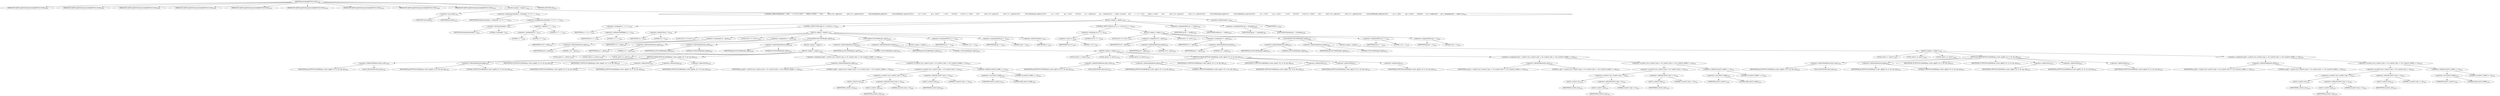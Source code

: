 digraph "putcontig8bitYCbCr21tile" {  
"59262" [label = <(METHOD,putcontig8bitYCbCr21tile)<SUB>2428</SUB>> ]
"59263" [label = <(PARAM,DECLAREContigPutFunc(putcontig8bitYCbCr21tile))<SUB>2428</SUB>> ]
"59264" [label = <(PARAM,DECLAREContigPutFunc(putcontig8bitYCbCr21tile))<SUB>2428</SUB>> ]
"59265" [label = <(PARAM,DECLAREContigPutFunc(putcontig8bitYCbCr21tile))<SUB>2428</SUB>> ]
"59266" [label = <(PARAM,DECLAREContigPutFunc(putcontig8bitYCbCr21tile))<SUB>2428</SUB>> ]
"59267" [label = <(PARAM,DECLAREContigPutFunc(putcontig8bitYCbCr21tile))<SUB>2428</SUB>> ]
"59268" [label = <(PARAM,DECLAREContigPutFunc(putcontig8bitYCbCr21tile))<SUB>2428</SUB>> ]
"59269" [label = <(PARAM,DECLAREContigPutFunc(putcontig8bitYCbCr21tile))<SUB>2428</SUB>> ]
"59270" [label = <(PARAM,DECLAREContigPutFunc(putcontig8bitYCbCr21tile))<SUB>2428</SUB>> ]
"59271" [label = <(PARAM,DECLAREContigPutFunc(putcontig8bitYCbCr21tile))<SUB>2428</SUB>> ]
"59272" [label = <(BLOCK,&lt;empty&gt;,&lt;empty&gt;)<SUB>2429</SUB>> ]
"59273" [label = <(&lt;operator&gt;.cast,(void)y)<SUB>2430</SUB>> ]
"59274" [label = <(UNKNOWN,void,void)<SUB>2430</SUB>> ]
"59275" [label = <(IDENTIFIER,y,(void)y)<SUB>2430</SUB>> ]
"59276" [label = <(&lt;operator&gt;.assignment,fromskew = (fromskew / 2) * (2 * 1 + 2))<SUB>2431</SUB>> ]
"59277" [label = <(IDENTIFIER,fromskew,fromskew = (fromskew / 2) * (2 * 1 + 2))<SUB>2431</SUB>> ]
"59278" [label = <(&lt;operator&gt;.multiplication,(fromskew / 2) * (2 * 1 + 2))<SUB>2431</SUB>> ]
"59279" [label = <(&lt;operator&gt;.division,fromskew / 2)<SUB>2431</SUB>> ]
"59280" [label = <(IDENTIFIER,fromskew,fromskew / 2)<SUB>2431</SUB>> ]
"59281" [label = <(LITERAL,2,fromskew / 2)<SUB>2431</SUB>> ]
"59282" [label = <(&lt;operator&gt;.addition,2 * 1 + 2)<SUB>2431</SUB>> ]
"59283" [label = <(&lt;operator&gt;.multiplication,2 * 1)<SUB>2431</SUB>> ]
"59284" [label = <(LITERAL,2,2 * 1)<SUB>2431</SUB>> ]
"59285" [label = <(LITERAL,1,2 * 1)<SUB>2431</SUB>> ]
"59286" [label = <(LITERAL,2,2 * 1 + 2)<SUB>2431</SUB>> ]
"59287" [label = <(CONTROL_STRUCTURE,do\012    {\012        x = w &gt;&gt; 1;\012        while (x &gt; 0)\012        {\012            int32_t Cb = pp[2];\012            int32_t Cr = pp[3];\012\012            YCbCrtoRGB(cp[0], pp[0]);\012            YCbCrtoRGB(cp[1], pp[1]);\012\012            cp += 2;\012            pp += 4;\012            x--;\012        }\012\012        if ((w &amp; 1) != 0)\012        {\012            int32_t Cb = pp[2];\012            int32_t Cr = pp[3];\012\012            YCbCrtoRGB(cp[0], pp[0]);\012\012            cp += 1;\012            pp += 4;\012        }\012\012        cp += toskew;\012        pp += fromskew;\012    } while (--h);,do\012    {\012        x = w &gt;&gt; 1;\012        while (x &gt; 0)\012        {\012            int32_t Cb = pp[2];\012            int32_t Cr = pp[3];\012\012            YCbCrtoRGB(cp[0], pp[0]);\012            YCbCrtoRGB(cp[1], pp[1]);\012\012            cp += 2;\012            pp += 4;\012            x--;\012        }\012\012        if ((w &amp; 1) != 0)\012        {\012            int32_t Cb = pp[2];\012            int32_t Cr = pp[3];\012\012            YCbCrtoRGB(cp[0], pp[0]);\012\012            cp += 1;\012            pp += 4;\012        }\012\012        cp += toskew;\012        pp += fromskew;\012    } while (--h);)<SUB>2432</SUB>> ]
"59288" [label = <(BLOCK,&lt;empty&gt;,&lt;empty&gt;)<SUB>2433</SUB>> ]
"59289" [label = <(&lt;operator&gt;.assignment,x = w &gt;&gt; 1)<SUB>2434</SUB>> ]
"59290" [label = <(IDENTIFIER,x,x = w &gt;&gt; 1)<SUB>2434</SUB>> ]
"59291" [label = <(&lt;operator&gt;.arithmeticShiftRight,w &gt;&gt; 1)<SUB>2434</SUB>> ]
"59292" [label = <(IDENTIFIER,w,w &gt;&gt; 1)<SUB>2434</SUB>> ]
"59293" [label = <(LITERAL,1,w &gt;&gt; 1)<SUB>2434</SUB>> ]
"59294" [label = <(CONTROL_STRUCTURE,while (x &gt; 0),while (x &gt; 0))<SUB>2435</SUB>> ]
"59295" [label = <(&lt;operator&gt;.greaterThan,x &gt; 0)<SUB>2435</SUB>> ]
"59296" [label = <(IDENTIFIER,x,x &gt; 0)<SUB>2435</SUB>> ]
"59297" [label = <(LITERAL,0,x &gt; 0)<SUB>2435</SUB>> ]
"59298" [label = <(BLOCK,&lt;empty&gt;,&lt;empty&gt;)<SUB>2436</SUB>> ]
"59299" [label = <(LOCAL,int32_t Cb: int32_t)<SUB>2437</SUB>> ]
"59300" [label = <(&lt;operator&gt;.assignment,Cb = pp[2])<SUB>2437</SUB>> ]
"59301" [label = <(IDENTIFIER,Cb,Cb = pp[2])<SUB>2437</SUB>> ]
"59302" [label = <(&lt;operator&gt;.indirectIndexAccess,pp[2])<SUB>2437</SUB>> ]
"59303" [label = <(IDENTIFIER,pp,Cb = pp[2])<SUB>2437</SUB>> ]
"59304" [label = <(LITERAL,2,Cb = pp[2])<SUB>2437</SUB>> ]
"59305" [label = <(LOCAL,int32_t Cr: int32_t)<SUB>2438</SUB>> ]
"59306" [label = <(&lt;operator&gt;.assignment,Cr = pp[3])<SUB>2438</SUB>> ]
"59307" [label = <(IDENTIFIER,Cr,Cr = pp[3])<SUB>2438</SUB>> ]
"59308" [label = <(&lt;operator&gt;.indirectIndexAccess,pp[3])<SUB>2438</SUB>> ]
"59309" [label = <(IDENTIFIER,pp,Cr = pp[3])<SUB>2438</SUB>> ]
"59310" [label = <(LITERAL,3,Cr = pp[3])<SUB>2438</SUB>> ]
"59311" [label = <(YCbCrtoRGB,YCbCrtoRGB(cp[0], pp[0]))<SUB>2440</SUB>> ]
"59312" [label = <(&lt;operator&gt;.indirectIndexAccess,cp[0])<SUB>2440</SUB>> ]
"59313" [label = <(IDENTIFIER,cp,YCbCrtoRGB(cp[0], pp[0]))<SUB>2440</SUB>> ]
"59314" [label = <(LITERAL,0,YCbCrtoRGB(cp[0], pp[0]))<SUB>2440</SUB>> ]
"59315" [label = <(&lt;operator&gt;.indirectIndexAccess,pp[0])<SUB>2440</SUB>> ]
"59316" [label = <(IDENTIFIER,pp,YCbCrtoRGB(cp[0], pp[0]))<SUB>2440</SUB>> ]
"59317" [label = <(LITERAL,0,YCbCrtoRGB(cp[0], pp[0]))<SUB>2440</SUB>> ]
"59318" [label = <(BLOCK,&lt;empty&gt;,&lt;empty&gt;)> ]
"59319" [label = <(BLOCK,&lt;empty&gt;,&lt;empty&gt;)<SUB>2440</SUB>> ]
"59320" [label = <(LOCAL,uint32_t r: uint32_t)<SUB>2440</SUB>> ]
"59321" [label = <(LOCAL,uint32_t g: uint32_t)<SUB>2440</SUB>> ]
"59322" [label = <(LOCAL,uint32_t b: uint32_t)<SUB>2440</SUB>> ]
"59323" [label = <(TIFFYCbCrtoRGB,TIFFYCbCrtoRGB(img-&gt;ycbcr, (pp[0]), Cb, Cr, &amp;r, &amp;g, &amp;b))<SUB>2440</SUB>> ]
"59324" [label = <(&lt;operator&gt;.indirectFieldAccess,img-&gt;ycbcr)<SUB>2440</SUB>> ]
"59325" [label = <(IDENTIFIER,img,TIFFYCbCrtoRGB(img-&gt;ycbcr, (pp[0]), Cb, Cr, &amp;r, &amp;g, &amp;b))<SUB>2440</SUB>> ]
"59326" [label = <(FIELD_IDENTIFIER,ycbcr,ycbcr)<SUB>2440</SUB>> ]
"59327" [label = <(&lt;operator&gt;.indirectIndexAccess,pp[0])<SUB>2440</SUB>> ]
"59328" [label = <(IDENTIFIER,pp,TIFFYCbCrtoRGB(img-&gt;ycbcr, (pp[0]), Cb, Cr, &amp;r, &amp;g, &amp;b))<SUB>2440</SUB>> ]
"59329" [label = <(LITERAL,0,TIFFYCbCrtoRGB(img-&gt;ycbcr, (pp[0]), Cb, Cr, &amp;r, &amp;g, &amp;b))<SUB>2440</SUB>> ]
"59330" [label = <(IDENTIFIER,Cb,TIFFYCbCrtoRGB(img-&gt;ycbcr, (pp[0]), Cb, Cr, &amp;r, &amp;g, &amp;b))<SUB>2440</SUB>> ]
"59331" [label = <(IDENTIFIER,Cr,TIFFYCbCrtoRGB(img-&gt;ycbcr, (pp[0]), Cb, Cr, &amp;r, &amp;g, &amp;b))<SUB>2440</SUB>> ]
"59332" [label = <(&lt;operator&gt;.addressOf,&amp;r)<SUB>2440</SUB>> ]
"59333" [label = <(IDENTIFIER,r,TIFFYCbCrtoRGB(img-&gt;ycbcr, (pp[0]), Cb, Cr, &amp;r, &amp;g, &amp;b))<SUB>2440</SUB>> ]
"59334" [label = <(&lt;operator&gt;.addressOf,&amp;g)<SUB>2440</SUB>> ]
"59335" [label = <(IDENTIFIER,g,TIFFYCbCrtoRGB(img-&gt;ycbcr, (pp[0]), Cb, Cr, &amp;r, &amp;g, &amp;b))<SUB>2440</SUB>> ]
"59336" [label = <(&lt;operator&gt;.addressOf,&amp;b)<SUB>2440</SUB>> ]
"59337" [label = <(IDENTIFIER,b,TIFFYCbCrtoRGB(img-&gt;ycbcr, (pp[0]), Cb, Cr, &amp;r, &amp;g, &amp;b))<SUB>2440</SUB>> ]
"59338" [label = <(&lt;operator&gt;.assignment,cp[0] = ((uint32_t)(r) | ((uint32_t)(g) &lt;&lt; 8) | ((uint32_t)(b) &lt;&lt; 16) | (((uint32_t)0xffL) &lt;&lt; 24)))<SUB>2440</SUB>> ]
"59339" [label = <(&lt;operator&gt;.indirectIndexAccess,cp[0])<SUB>2440</SUB>> ]
"59340" [label = <(IDENTIFIER,cp,cp[0] = ((uint32_t)(r) | ((uint32_t)(g) &lt;&lt; 8) | ((uint32_t)(b) &lt;&lt; 16) | (((uint32_t)0xffL) &lt;&lt; 24)))<SUB>2440</SUB>> ]
"59341" [label = <(LITERAL,0,cp[0] = ((uint32_t)(r) | ((uint32_t)(g) &lt;&lt; 8) | ((uint32_t)(b) &lt;&lt; 16) | (((uint32_t)0xffL) &lt;&lt; 24)))<SUB>2440</SUB>> ]
"59342" [label = <(&lt;operator&gt;.or,(uint32_t)(r) | ((uint32_t)(g) &lt;&lt; 8) | ((uint32_t)(b) &lt;&lt; 16) | (((uint32_t)0xffL) &lt;&lt; 24))<SUB>2440</SUB>> ]
"59343" [label = <(&lt;operator&gt;.or,(uint32_t)(r) | ((uint32_t)(g) &lt;&lt; 8) | ((uint32_t)(b) &lt;&lt; 16))<SUB>2440</SUB>> ]
"59344" [label = <(&lt;operator&gt;.or,(uint32_t)(r) | ((uint32_t)(g) &lt;&lt; 8))<SUB>2440</SUB>> ]
"59345" [label = <(uint32_t,(uint32_t)(r))<SUB>2440</SUB>> ]
"59346" [label = <(IDENTIFIER,r,(uint32_t)(r))<SUB>2440</SUB>> ]
"59347" [label = <(&lt;operator&gt;.shiftLeft,(uint32_t)(g) &lt;&lt; 8)<SUB>2440</SUB>> ]
"59348" [label = <(uint32_t,(uint32_t)(g))<SUB>2440</SUB>> ]
"59349" [label = <(IDENTIFIER,g,(uint32_t)(g))<SUB>2440</SUB>> ]
"59350" [label = <(LITERAL,8,(uint32_t)(g) &lt;&lt; 8)<SUB>2440</SUB>> ]
"59351" [label = <(&lt;operator&gt;.shiftLeft,(uint32_t)(b) &lt;&lt; 16)<SUB>2440</SUB>> ]
"59352" [label = <(uint32_t,(uint32_t)(b))<SUB>2440</SUB>> ]
"59353" [label = <(IDENTIFIER,b,(uint32_t)(b))<SUB>2440</SUB>> ]
"59354" [label = <(LITERAL,16,(uint32_t)(b) &lt;&lt; 16)<SUB>2440</SUB>> ]
"59355" [label = <(&lt;operator&gt;.shiftLeft,((uint32_t)0xffL) &lt;&lt; 24)<SUB>2440</SUB>> ]
"59356" [label = <(&lt;operator&gt;.cast,(uint32_t)0xffL)<SUB>2440</SUB>> ]
"59357" [label = <(UNKNOWN,uint32_t,uint32_t)<SUB>2440</SUB>> ]
"59358" [label = <(LITERAL,0xffL,(uint32_t)0xffL)<SUB>2440</SUB>> ]
"59359" [label = <(LITERAL,24,((uint32_t)0xffL) &lt;&lt; 24)<SUB>2440</SUB>> ]
"59360" [label = <(YCbCrtoRGB,YCbCrtoRGB(cp[1], pp[1]))<SUB>2441</SUB>> ]
"59361" [label = <(&lt;operator&gt;.indirectIndexAccess,cp[1])<SUB>2441</SUB>> ]
"59362" [label = <(IDENTIFIER,cp,YCbCrtoRGB(cp[1], pp[1]))<SUB>2441</SUB>> ]
"59363" [label = <(LITERAL,1,YCbCrtoRGB(cp[1], pp[1]))<SUB>2441</SUB>> ]
"59364" [label = <(&lt;operator&gt;.indirectIndexAccess,pp[1])<SUB>2441</SUB>> ]
"59365" [label = <(IDENTIFIER,pp,YCbCrtoRGB(cp[1], pp[1]))<SUB>2441</SUB>> ]
"59366" [label = <(LITERAL,1,YCbCrtoRGB(cp[1], pp[1]))<SUB>2441</SUB>> ]
"59367" [label = <(BLOCK,&lt;empty&gt;,&lt;empty&gt;)> ]
"59368" [label = <(BLOCK,&lt;empty&gt;,&lt;empty&gt;)<SUB>2441</SUB>> ]
"59369" [label = <(LOCAL,uint32_t r: uint32_t)<SUB>2441</SUB>> ]
"59370" [label = <(LOCAL,uint32_t g: uint32_t)<SUB>2441</SUB>> ]
"59371" [label = <(LOCAL,uint32_t b: uint32_t)<SUB>2441</SUB>> ]
"59372" [label = <(TIFFYCbCrtoRGB,TIFFYCbCrtoRGB(img-&gt;ycbcr, (pp[1]), Cb, Cr, &amp;r, &amp;g, &amp;b))<SUB>2441</SUB>> ]
"59373" [label = <(&lt;operator&gt;.indirectFieldAccess,img-&gt;ycbcr)<SUB>2441</SUB>> ]
"59374" [label = <(IDENTIFIER,img,TIFFYCbCrtoRGB(img-&gt;ycbcr, (pp[1]), Cb, Cr, &amp;r, &amp;g, &amp;b))<SUB>2441</SUB>> ]
"59375" [label = <(FIELD_IDENTIFIER,ycbcr,ycbcr)<SUB>2441</SUB>> ]
"59376" [label = <(&lt;operator&gt;.indirectIndexAccess,pp[1])<SUB>2441</SUB>> ]
"59377" [label = <(IDENTIFIER,pp,TIFFYCbCrtoRGB(img-&gt;ycbcr, (pp[1]), Cb, Cr, &amp;r, &amp;g, &amp;b))<SUB>2441</SUB>> ]
"59378" [label = <(LITERAL,1,TIFFYCbCrtoRGB(img-&gt;ycbcr, (pp[1]), Cb, Cr, &amp;r, &amp;g, &amp;b))<SUB>2441</SUB>> ]
"59379" [label = <(IDENTIFIER,Cb,TIFFYCbCrtoRGB(img-&gt;ycbcr, (pp[1]), Cb, Cr, &amp;r, &amp;g, &amp;b))<SUB>2441</SUB>> ]
"59380" [label = <(IDENTIFIER,Cr,TIFFYCbCrtoRGB(img-&gt;ycbcr, (pp[1]), Cb, Cr, &amp;r, &amp;g, &amp;b))<SUB>2441</SUB>> ]
"59381" [label = <(&lt;operator&gt;.addressOf,&amp;r)<SUB>2441</SUB>> ]
"59382" [label = <(IDENTIFIER,r,TIFFYCbCrtoRGB(img-&gt;ycbcr, (pp[1]), Cb, Cr, &amp;r, &amp;g, &amp;b))<SUB>2441</SUB>> ]
"59383" [label = <(&lt;operator&gt;.addressOf,&amp;g)<SUB>2441</SUB>> ]
"59384" [label = <(IDENTIFIER,g,TIFFYCbCrtoRGB(img-&gt;ycbcr, (pp[1]), Cb, Cr, &amp;r, &amp;g, &amp;b))<SUB>2441</SUB>> ]
"59385" [label = <(&lt;operator&gt;.addressOf,&amp;b)<SUB>2441</SUB>> ]
"59386" [label = <(IDENTIFIER,b,TIFFYCbCrtoRGB(img-&gt;ycbcr, (pp[1]), Cb, Cr, &amp;r, &amp;g, &amp;b))<SUB>2441</SUB>> ]
"59387" [label = <(&lt;operator&gt;.assignment,cp[1] = ((uint32_t)(r) | ((uint32_t)(g) &lt;&lt; 8) | ((uint32_t)(b) &lt;&lt; 16) | (((uint32_t)0xffL) &lt;&lt; 24)))<SUB>2441</SUB>> ]
"59388" [label = <(&lt;operator&gt;.indirectIndexAccess,cp[1])<SUB>2441</SUB>> ]
"59389" [label = <(IDENTIFIER,cp,cp[1] = ((uint32_t)(r) | ((uint32_t)(g) &lt;&lt; 8) | ((uint32_t)(b) &lt;&lt; 16) | (((uint32_t)0xffL) &lt;&lt; 24)))<SUB>2441</SUB>> ]
"59390" [label = <(LITERAL,1,cp[1] = ((uint32_t)(r) | ((uint32_t)(g) &lt;&lt; 8) | ((uint32_t)(b) &lt;&lt; 16) | (((uint32_t)0xffL) &lt;&lt; 24)))<SUB>2441</SUB>> ]
"59391" [label = <(&lt;operator&gt;.or,(uint32_t)(r) | ((uint32_t)(g) &lt;&lt; 8) | ((uint32_t)(b) &lt;&lt; 16) | (((uint32_t)0xffL) &lt;&lt; 24))<SUB>2441</SUB>> ]
"59392" [label = <(&lt;operator&gt;.or,(uint32_t)(r) | ((uint32_t)(g) &lt;&lt; 8) | ((uint32_t)(b) &lt;&lt; 16))<SUB>2441</SUB>> ]
"59393" [label = <(&lt;operator&gt;.or,(uint32_t)(r) | ((uint32_t)(g) &lt;&lt; 8))<SUB>2441</SUB>> ]
"59394" [label = <(uint32_t,(uint32_t)(r))<SUB>2441</SUB>> ]
"59395" [label = <(IDENTIFIER,r,(uint32_t)(r))<SUB>2441</SUB>> ]
"59396" [label = <(&lt;operator&gt;.shiftLeft,(uint32_t)(g) &lt;&lt; 8)<SUB>2441</SUB>> ]
"59397" [label = <(uint32_t,(uint32_t)(g))<SUB>2441</SUB>> ]
"59398" [label = <(IDENTIFIER,g,(uint32_t)(g))<SUB>2441</SUB>> ]
"59399" [label = <(LITERAL,8,(uint32_t)(g) &lt;&lt; 8)<SUB>2441</SUB>> ]
"59400" [label = <(&lt;operator&gt;.shiftLeft,(uint32_t)(b) &lt;&lt; 16)<SUB>2441</SUB>> ]
"59401" [label = <(uint32_t,(uint32_t)(b))<SUB>2441</SUB>> ]
"59402" [label = <(IDENTIFIER,b,(uint32_t)(b))<SUB>2441</SUB>> ]
"59403" [label = <(LITERAL,16,(uint32_t)(b) &lt;&lt; 16)<SUB>2441</SUB>> ]
"59404" [label = <(&lt;operator&gt;.shiftLeft,((uint32_t)0xffL) &lt;&lt; 24)<SUB>2441</SUB>> ]
"59405" [label = <(&lt;operator&gt;.cast,(uint32_t)0xffL)<SUB>2441</SUB>> ]
"59406" [label = <(UNKNOWN,uint32_t,uint32_t)<SUB>2441</SUB>> ]
"59407" [label = <(LITERAL,0xffL,(uint32_t)0xffL)<SUB>2441</SUB>> ]
"59408" [label = <(LITERAL,24,((uint32_t)0xffL) &lt;&lt; 24)<SUB>2441</SUB>> ]
"59409" [label = <(&lt;operator&gt;.assignmentPlus,cp += 2)<SUB>2443</SUB>> ]
"59410" [label = <(IDENTIFIER,cp,cp += 2)<SUB>2443</SUB>> ]
"59411" [label = <(LITERAL,2,cp += 2)<SUB>2443</SUB>> ]
"59412" [label = <(&lt;operator&gt;.assignmentPlus,pp += 4)<SUB>2444</SUB>> ]
"59413" [label = <(IDENTIFIER,pp,pp += 4)<SUB>2444</SUB>> ]
"59414" [label = <(LITERAL,4,pp += 4)<SUB>2444</SUB>> ]
"59415" [label = <(&lt;operator&gt;.postDecrement,x--)<SUB>2445</SUB>> ]
"59416" [label = <(IDENTIFIER,x,x--)<SUB>2445</SUB>> ]
"59417" [label = <(CONTROL_STRUCTURE,if ((w &amp; 1) != 0),if ((w &amp; 1) != 0))<SUB>2448</SUB>> ]
"59418" [label = <(&lt;operator&gt;.notEquals,(w &amp; 1) != 0)<SUB>2448</SUB>> ]
"59419" [label = <(&lt;operator&gt;.and,w &amp; 1)<SUB>2448</SUB>> ]
"59420" [label = <(IDENTIFIER,w,w &amp; 1)<SUB>2448</SUB>> ]
"59421" [label = <(LITERAL,1,w &amp; 1)<SUB>2448</SUB>> ]
"59422" [label = <(LITERAL,0,(w &amp; 1) != 0)<SUB>2448</SUB>> ]
"59423" [label = <(BLOCK,&lt;empty&gt;,&lt;empty&gt;)<SUB>2449</SUB>> ]
"59424" [label = <(LOCAL,int32_t Cb: int32_t)<SUB>2450</SUB>> ]
"59425" [label = <(&lt;operator&gt;.assignment,Cb = pp[2])<SUB>2450</SUB>> ]
"59426" [label = <(IDENTIFIER,Cb,Cb = pp[2])<SUB>2450</SUB>> ]
"59427" [label = <(&lt;operator&gt;.indirectIndexAccess,pp[2])<SUB>2450</SUB>> ]
"59428" [label = <(IDENTIFIER,pp,Cb = pp[2])<SUB>2450</SUB>> ]
"59429" [label = <(LITERAL,2,Cb = pp[2])<SUB>2450</SUB>> ]
"59430" [label = <(LOCAL,int32_t Cr: int32_t)<SUB>2451</SUB>> ]
"59431" [label = <(&lt;operator&gt;.assignment,Cr = pp[3])<SUB>2451</SUB>> ]
"59432" [label = <(IDENTIFIER,Cr,Cr = pp[3])<SUB>2451</SUB>> ]
"59433" [label = <(&lt;operator&gt;.indirectIndexAccess,pp[3])<SUB>2451</SUB>> ]
"59434" [label = <(IDENTIFIER,pp,Cr = pp[3])<SUB>2451</SUB>> ]
"59435" [label = <(LITERAL,3,Cr = pp[3])<SUB>2451</SUB>> ]
"59436" [label = <(YCbCrtoRGB,YCbCrtoRGB(cp[0], pp[0]))<SUB>2453</SUB>> ]
"59437" [label = <(&lt;operator&gt;.indirectIndexAccess,cp[0])<SUB>2453</SUB>> ]
"59438" [label = <(IDENTIFIER,cp,YCbCrtoRGB(cp[0], pp[0]))<SUB>2453</SUB>> ]
"59439" [label = <(LITERAL,0,YCbCrtoRGB(cp[0], pp[0]))<SUB>2453</SUB>> ]
"59440" [label = <(&lt;operator&gt;.indirectIndexAccess,pp[0])<SUB>2453</SUB>> ]
"59441" [label = <(IDENTIFIER,pp,YCbCrtoRGB(cp[0], pp[0]))<SUB>2453</SUB>> ]
"59442" [label = <(LITERAL,0,YCbCrtoRGB(cp[0], pp[0]))<SUB>2453</SUB>> ]
"59443" [label = <(BLOCK,&lt;empty&gt;,&lt;empty&gt;)> ]
"59444" [label = <(BLOCK,&lt;empty&gt;,&lt;empty&gt;)<SUB>2453</SUB>> ]
"59445" [label = <(LOCAL,uint32_t r: uint32_t)<SUB>2453</SUB>> ]
"59446" [label = <(LOCAL,uint32_t g: uint32_t)<SUB>2453</SUB>> ]
"59447" [label = <(LOCAL,uint32_t b: uint32_t)<SUB>2453</SUB>> ]
"59448" [label = <(TIFFYCbCrtoRGB,TIFFYCbCrtoRGB(img-&gt;ycbcr, (pp[0]), Cb, Cr, &amp;r, &amp;g, &amp;b))<SUB>2453</SUB>> ]
"59449" [label = <(&lt;operator&gt;.indirectFieldAccess,img-&gt;ycbcr)<SUB>2453</SUB>> ]
"59450" [label = <(IDENTIFIER,img,TIFFYCbCrtoRGB(img-&gt;ycbcr, (pp[0]), Cb, Cr, &amp;r, &amp;g, &amp;b))<SUB>2453</SUB>> ]
"59451" [label = <(FIELD_IDENTIFIER,ycbcr,ycbcr)<SUB>2453</SUB>> ]
"59452" [label = <(&lt;operator&gt;.indirectIndexAccess,pp[0])<SUB>2453</SUB>> ]
"59453" [label = <(IDENTIFIER,pp,TIFFYCbCrtoRGB(img-&gt;ycbcr, (pp[0]), Cb, Cr, &amp;r, &amp;g, &amp;b))<SUB>2453</SUB>> ]
"59454" [label = <(LITERAL,0,TIFFYCbCrtoRGB(img-&gt;ycbcr, (pp[0]), Cb, Cr, &amp;r, &amp;g, &amp;b))<SUB>2453</SUB>> ]
"59455" [label = <(IDENTIFIER,Cb,TIFFYCbCrtoRGB(img-&gt;ycbcr, (pp[0]), Cb, Cr, &amp;r, &amp;g, &amp;b))<SUB>2453</SUB>> ]
"59456" [label = <(IDENTIFIER,Cr,TIFFYCbCrtoRGB(img-&gt;ycbcr, (pp[0]), Cb, Cr, &amp;r, &amp;g, &amp;b))<SUB>2453</SUB>> ]
"59457" [label = <(&lt;operator&gt;.addressOf,&amp;r)<SUB>2453</SUB>> ]
"59458" [label = <(IDENTIFIER,r,TIFFYCbCrtoRGB(img-&gt;ycbcr, (pp[0]), Cb, Cr, &amp;r, &amp;g, &amp;b))<SUB>2453</SUB>> ]
"59459" [label = <(&lt;operator&gt;.addressOf,&amp;g)<SUB>2453</SUB>> ]
"59460" [label = <(IDENTIFIER,g,TIFFYCbCrtoRGB(img-&gt;ycbcr, (pp[0]), Cb, Cr, &amp;r, &amp;g, &amp;b))<SUB>2453</SUB>> ]
"59461" [label = <(&lt;operator&gt;.addressOf,&amp;b)<SUB>2453</SUB>> ]
"59462" [label = <(IDENTIFIER,b,TIFFYCbCrtoRGB(img-&gt;ycbcr, (pp[0]), Cb, Cr, &amp;r, &amp;g, &amp;b))<SUB>2453</SUB>> ]
"59463" [label = <(&lt;operator&gt;.assignment,cp[0] = ((uint32_t)(r) | ((uint32_t)(g) &lt;&lt; 8) | ((uint32_t)(b) &lt;&lt; 16) | (((uint32_t)0xffL) &lt;&lt; 24)))<SUB>2453</SUB>> ]
"59464" [label = <(&lt;operator&gt;.indirectIndexAccess,cp[0])<SUB>2453</SUB>> ]
"59465" [label = <(IDENTIFIER,cp,cp[0] = ((uint32_t)(r) | ((uint32_t)(g) &lt;&lt; 8) | ((uint32_t)(b) &lt;&lt; 16) | (((uint32_t)0xffL) &lt;&lt; 24)))<SUB>2453</SUB>> ]
"59466" [label = <(LITERAL,0,cp[0] = ((uint32_t)(r) | ((uint32_t)(g) &lt;&lt; 8) | ((uint32_t)(b) &lt;&lt; 16) | (((uint32_t)0xffL) &lt;&lt; 24)))<SUB>2453</SUB>> ]
"59467" [label = <(&lt;operator&gt;.or,(uint32_t)(r) | ((uint32_t)(g) &lt;&lt; 8) | ((uint32_t)(b) &lt;&lt; 16) | (((uint32_t)0xffL) &lt;&lt; 24))<SUB>2453</SUB>> ]
"59468" [label = <(&lt;operator&gt;.or,(uint32_t)(r) | ((uint32_t)(g) &lt;&lt; 8) | ((uint32_t)(b) &lt;&lt; 16))<SUB>2453</SUB>> ]
"59469" [label = <(&lt;operator&gt;.or,(uint32_t)(r) | ((uint32_t)(g) &lt;&lt; 8))<SUB>2453</SUB>> ]
"59470" [label = <(uint32_t,(uint32_t)(r))<SUB>2453</SUB>> ]
"59471" [label = <(IDENTIFIER,r,(uint32_t)(r))<SUB>2453</SUB>> ]
"59472" [label = <(&lt;operator&gt;.shiftLeft,(uint32_t)(g) &lt;&lt; 8)<SUB>2453</SUB>> ]
"59473" [label = <(uint32_t,(uint32_t)(g))<SUB>2453</SUB>> ]
"59474" [label = <(IDENTIFIER,g,(uint32_t)(g))<SUB>2453</SUB>> ]
"59475" [label = <(LITERAL,8,(uint32_t)(g) &lt;&lt; 8)<SUB>2453</SUB>> ]
"59476" [label = <(&lt;operator&gt;.shiftLeft,(uint32_t)(b) &lt;&lt; 16)<SUB>2453</SUB>> ]
"59477" [label = <(uint32_t,(uint32_t)(b))<SUB>2453</SUB>> ]
"59478" [label = <(IDENTIFIER,b,(uint32_t)(b))<SUB>2453</SUB>> ]
"59479" [label = <(LITERAL,16,(uint32_t)(b) &lt;&lt; 16)<SUB>2453</SUB>> ]
"59480" [label = <(&lt;operator&gt;.shiftLeft,((uint32_t)0xffL) &lt;&lt; 24)<SUB>2453</SUB>> ]
"59481" [label = <(&lt;operator&gt;.cast,(uint32_t)0xffL)<SUB>2453</SUB>> ]
"59482" [label = <(UNKNOWN,uint32_t,uint32_t)<SUB>2453</SUB>> ]
"59483" [label = <(LITERAL,0xffL,(uint32_t)0xffL)<SUB>2453</SUB>> ]
"59484" [label = <(LITERAL,24,((uint32_t)0xffL) &lt;&lt; 24)<SUB>2453</SUB>> ]
"59485" [label = <(&lt;operator&gt;.assignmentPlus,cp += 1)<SUB>2455</SUB>> ]
"59486" [label = <(IDENTIFIER,cp,cp += 1)<SUB>2455</SUB>> ]
"59487" [label = <(LITERAL,1,cp += 1)<SUB>2455</SUB>> ]
"59488" [label = <(&lt;operator&gt;.assignmentPlus,pp += 4)<SUB>2456</SUB>> ]
"59489" [label = <(IDENTIFIER,pp,pp += 4)<SUB>2456</SUB>> ]
"59490" [label = <(LITERAL,4,pp += 4)<SUB>2456</SUB>> ]
"59491" [label = <(&lt;operator&gt;.assignmentPlus,cp += toskew)<SUB>2459</SUB>> ]
"59492" [label = <(IDENTIFIER,cp,cp += toskew)<SUB>2459</SUB>> ]
"59493" [label = <(IDENTIFIER,toskew,cp += toskew)<SUB>2459</SUB>> ]
"59494" [label = <(&lt;operator&gt;.assignmentPlus,pp += fromskew)<SUB>2460</SUB>> ]
"59495" [label = <(IDENTIFIER,pp,pp += fromskew)<SUB>2460</SUB>> ]
"59496" [label = <(IDENTIFIER,fromskew,pp += fromskew)<SUB>2460</SUB>> ]
"59497" [label = <(&lt;operator&gt;.preDecrement,--h)<SUB>2461</SUB>> ]
"59498" [label = <(IDENTIFIER,h,--h)<SUB>2461</SUB>> ]
"59499" [label = <(METHOD_RETURN,void)<SUB>2428</SUB>> ]
  "59262" -> "59263" 
  "59262" -> "59264" 
  "59262" -> "59265" 
  "59262" -> "59266" 
  "59262" -> "59267" 
  "59262" -> "59268" 
  "59262" -> "59269" 
  "59262" -> "59270" 
  "59262" -> "59271" 
  "59262" -> "59272" 
  "59262" -> "59499" 
  "59272" -> "59273" 
  "59272" -> "59276" 
  "59272" -> "59287" 
  "59273" -> "59274" 
  "59273" -> "59275" 
  "59276" -> "59277" 
  "59276" -> "59278" 
  "59278" -> "59279" 
  "59278" -> "59282" 
  "59279" -> "59280" 
  "59279" -> "59281" 
  "59282" -> "59283" 
  "59282" -> "59286" 
  "59283" -> "59284" 
  "59283" -> "59285" 
  "59287" -> "59288" 
  "59287" -> "59497" 
  "59288" -> "59289" 
  "59288" -> "59294" 
  "59288" -> "59417" 
  "59288" -> "59491" 
  "59288" -> "59494" 
  "59289" -> "59290" 
  "59289" -> "59291" 
  "59291" -> "59292" 
  "59291" -> "59293" 
  "59294" -> "59295" 
  "59294" -> "59298" 
  "59295" -> "59296" 
  "59295" -> "59297" 
  "59298" -> "59299" 
  "59298" -> "59300" 
  "59298" -> "59305" 
  "59298" -> "59306" 
  "59298" -> "59311" 
  "59298" -> "59360" 
  "59298" -> "59409" 
  "59298" -> "59412" 
  "59298" -> "59415" 
  "59300" -> "59301" 
  "59300" -> "59302" 
  "59302" -> "59303" 
  "59302" -> "59304" 
  "59306" -> "59307" 
  "59306" -> "59308" 
  "59308" -> "59309" 
  "59308" -> "59310" 
  "59311" -> "59312" 
  "59311" -> "59315" 
  "59311" -> "59318" 
  "59312" -> "59313" 
  "59312" -> "59314" 
  "59315" -> "59316" 
  "59315" -> "59317" 
  "59318" -> "59319" 
  "59319" -> "59320" 
  "59319" -> "59321" 
  "59319" -> "59322" 
  "59319" -> "59323" 
  "59319" -> "59338" 
  "59323" -> "59324" 
  "59323" -> "59327" 
  "59323" -> "59330" 
  "59323" -> "59331" 
  "59323" -> "59332" 
  "59323" -> "59334" 
  "59323" -> "59336" 
  "59324" -> "59325" 
  "59324" -> "59326" 
  "59327" -> "59328" 
  "59327" -> "59329" 
  "59332" -> "59333" 
  "59334" -> "59335" 
  "59336" -> "59337" 
  "59338" -> "59339" 
  "59338" -> "59342" 
  "59339" -> "59340" 
  "59339" -> "59341" 
  "59342" -> "59343" 
  "59342" -> "59355" 
  "59343" -> "59344" 
  "59343" -> "59351" 
  "59344" -> "59345" 
  "59344" -> "59347" 
  "59345" -> "59346" 
  "59347" -> "59348" 
  "59347" -> "59350" 
  "59348" -> "59349" 
  "59351" -> "59352" 
  "59351" -> "59354" 
  "59352" -> "59353" 
  "59355" -> "59356" 
  "59355" -> "59359" 
  "59356" -> "59357" 
  "59356" -> "59358" 
  "59360" -> "59361" 
  "59360" -> "59364" 
  "59360" -> "59367" 
  "59361" -> "59362" 
  "59361" -> "59363" 
  "59364" -> "59365" 
  "59364" -> "59366" 
  "59367" -> "59368" 
  "59368" -> "59369" 
  "59368" -> "59370" 
  "59368" -> "59371" 
  "59368" -> "59372" 
  "59368" -> "59387" 
  "59372" -> "59373" 
  "59372" -> "59376" 
  "59372" -> "59379" 
  "59372" -> "59380" 
  "59372" -> "59381" 
  "59372" -> "59383" 
  "59372" -> "59385" 
  "59373" -> "59374" 
  "59373" -> "59375" 
  "59376" -> "59377" 
  "59376" -> "59378" 
  "59381" -> "59382" 
  "59383" -> "59384" 
  "59385" -> "59386" 
  "59387" -> "59388" 
  "59387" -> "59391" 
  "59388" -> "59389" 
  "59388" -> "59390" 
  "59391" -> "59392" 
  "59391" -> "59404" 
  "59392" -> "59393" 
  "59392" -> "59400" 
  "59393" -> "59394" 
  "59393" -> "59396" 
  "59394" -> "59395" 
  "59396" -> "59397" 
  "59396" -> "59399" 
  "59397" -> "59398" 
  "59400" -> "59401" 
  "59400" -> "59403" 
  "59401" -> "59402" 
  "59404" -> "59405" 
  "59404" -> "59408" 
  "59405" -> "59406" 
  "59405" -> "59407" 
  "59409" -> "59410" 
  "59409" -> "59411" 
  "59412" -> "59413" 
  "59412" -> "59414" 
  "59415" -> "59416" 
  "59417" -> "59418" 
  "59417" -> "59423" 
  "59418" -> "59419" 
  "59418" -> "59422" 
  "59419" -> "59420" 
  "59419" -> "59421" 
  "59423" -> "59424" 
  "59423" -> "59425" 
  "59423" -> "59430" 
  "59423" -> "59431" 
  "59423" -> "59436" 
  "59423" -> "59485" 
  "59423" -> "59488" 
  "59425" -> "59426" 
  "59425" -> "59427" 
  "59427" -> "59428" 
  "59427" -> "59429" 
  "59431" -> "59432" 
  "59431" -> "59433" 
  "59433" -> "59434" 
  "59433" -> "59435" 
  "59436" -> "59437" 
  "59436" -> "59440" 
  "59436" -> "59443" 
  "59437" -> "59438" 
  "59437" -> "59439" 
  "59440" -> "59441" 
  "59440" -> "59442" 
  "59443" -> "59444" 
  "59444" -> "59445" 
  "59444" -> "59446" 
  "59444" -> "59447" 
  "59444" -> "59448" 
  "59444" -> "59463" 
  "59448" -> "59449" 
  "59448" -> "59452" 
  "59448" -> "59455" 
  "59448" -> "59456" 
  "59448" -> "59457" 
  "59448" -> "59459" 
  "59448" -> "59461" 
  "59449" -> "59450" 
  "59449" -> "59451" 
  "59452" -> "59453" 
  "59452" -> "59454" 
  "59457" -> "59458" 
  "59459" -> "59460" 
  "59461" -> "59462" 
  "59463" -> "59464" 
  "59463" -> "59467" 
  "59464" -> "59465" 
  "59464" -> "59466" 
  "59467" -> "59468" 
  "59467" -> "59480" 
  "59468" -> "59469" 
  "59468" -> "59476" 
  "59469" -> "59470" 
  "59469" -> "59472" 
  "59470" -> "59471" 
  "59472" -> "59473" 
  "59472" -> "59475" 
  "59473" -> "59474" 
  "59476" -> "59477" 
  "59476" -> "59479" 
  "59477" -> "59478" 
  "59480" -> "59481" 
  "59480" -> "59484" 
  "59481" -> "59482" 
  "59481" -> "59483" 
  "59485" -> "59486" 
  "59485" -> "59487" 
  "59488" -> "59489" 
  "59488" -> "59490" 
  "59491" -> "59492" 
  "59491" -> "59493" 
  "59494" -> "59495" 
  "59494" -> "59496" 
  "59497" -> "59498" 
}
